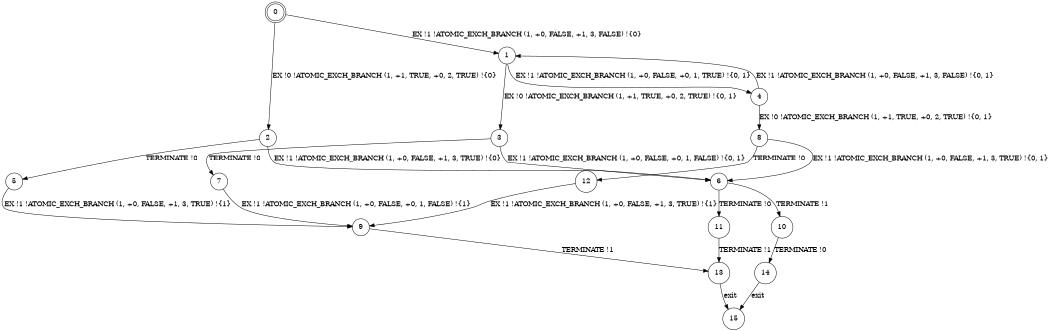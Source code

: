 digraph BCG {
size = "7, 10.5";
center = TRUE;
node [shape = circle];
0 [peripheries = 2];
0 -> 1 [label = "EX !1 !ATOMIC_EXCH_BRANCH (1, +0, FALSE, +1, 3, FALSE) !{0}"];
0 -> 2 [label = "EX !0 !ATOMIC_EXCH_BRANCH (1, +1, TRUE, +0, 2, TRUE) !{0}"];
1 -> 3 [label = "EX !0 !ATOMIC_EXCH_BRANCH (1, +1, TRUE, +0, 2, TRUE) !{0, 1}"];
1 -> 4 [label = "EX !1 !ATOMIC_EXCH_BRANCH (1, +0, FALSE, +0, 1, TRUE) !{0, 1}"];
2 -> 5 [label = "TERMINATE !0"];
2 -> 6 [label = "EX !1 !ATOMIC_EXCH_BRANCH (1, +0, FALSE, +1, 3, TRUE) !{0}"];
3 -> 7 [label = "TERMINATE !0"];
3 -> 6 [label = "EX !1 !ATOMIC_EXCH_BRANCH (1, +0, FALSE, +0, 1, FALSE) !{0, 1}"];
4 -> 8 [label = "EX !0 !ATOMIC_EXCH_BRANCH (1, +1, TRUE, +0, 2, TRUE) !{0, 1}"];
4 -> 1 [label = "EX !1 !ATOMIC_EXCH_BRANCH (1, +0, FALSE, +1, 3, FALSE) !{0, 1}"];
5 -> 9 [label = "EX !1 !ATOMIC_EXCH_BRANCH (1, +0, FALSE, +1, 3, TRUE) !{1}"];
6 -> 10 [label = "TERMINATE !1"];
6 -> 11 [label = "TERMINATE !0"];
7 -> 9 [label = "EX !1 !ATOMIC_EXCH_BRANCH (1, +0, FALSE, +0, 1, FALSE) !{1}"];
8 -> 12 [label = "TERMINATE !0"];
8 -> 6 [label = "EX !1 !ATOMIC_EXCH_BRANCH (1, +0, FALSE, +1, 3, TRUE) !{0, 1}"];
9 -> 13 [label = "TERMINATE !1"];
10 -> 14 [label = "TERMINATE !0"];
11 -> 13 [label = "TERMINATE !1"];
12 -> 9 [label = "EX !1 !ATOMIC_EXCH_BRANCH (1, +0, FALSE, +1, 3, TRUE) !{1}"];
13 -> 15 [label = "exit"];
14 -> 15 [label = "exit"];
}
